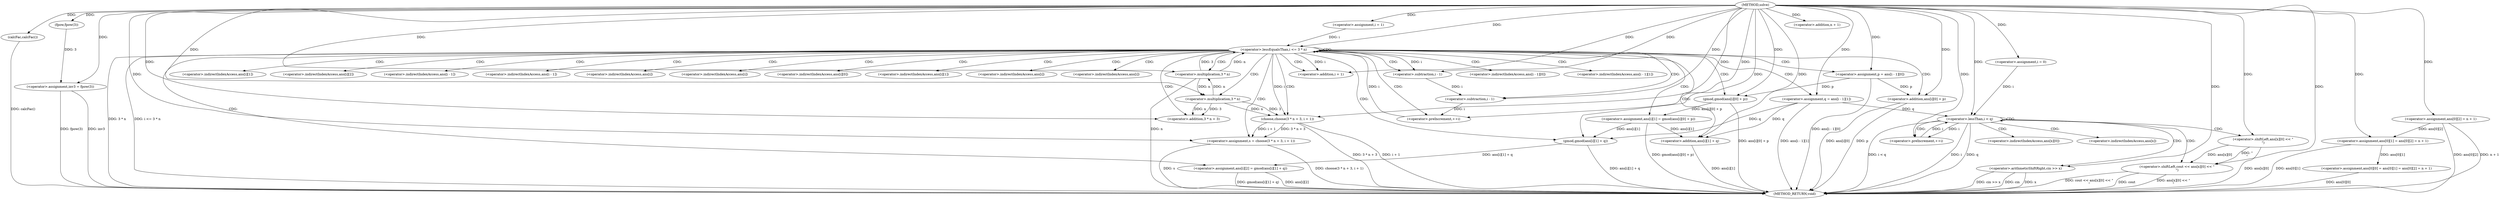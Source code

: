 digraph "solve" {  
"1000265" [label = "(METHOD,solve)" ]
"1000390" [label = "(METHOD_RETURN,void)" ]
"1000267" [label = "(calcFac,calcFac())" ]
"1000268" [label = "(<operator>.assignment,inv3 = fpow(3))" ]
"1000272" [label = "(<operator>.assignment,ans[0][0] = ans[0][1] = ans[0][2] = n + 1)" ]
"1000295" [label = "(<operator>.assignment,i = 1)" ]
"1000298" [label = "(<operator>.lessEqualsThan,i <= 3 * n)" ]
"1000303" [label = "(<operator>.preIncrement,++i)" ]
"1000368" [label = "(<operator>.assignment,i = 0)" ]
"1000371" [label = "(<operator>.lessThan,i < q)" ]
"1000374" [label = "(<operator>.preIncrement,++i)" ]
"1000270" [label = "(fpow,fpow(3))" ]
"1000278" [label = "(<operator>.assignment,ans[0][1] = ans[0][2] = n + 1)" ]
"1000307" [label = "(<operator>.assignment,s = choose(3 * n + 3, i + 1))" ]
"1000319" [label = "(<operator>.assignment,p = ans[i - 1][0])" ]
"1000329" [label = "(<operator>.assignment,q = ans[i - 1][1])" ]
"1000338" [label = "(<operator>.assignment,ans[i][1] = gmod(ans[i][0] + p))" ]
"1000352" [label = "(<operator>.assignment,ans[i][2] = gmod(ans[i][1] + q))" ]
"1000378" [label = "(<operator>.arithmeticShiftRight,cin >> x)" ]
"1000381" [label = "(<operator>.shiftLeft,cout << ans[x][0] << \"\n\")" ]
"1000284" [label = "(<operator>.assignment,ans[0][2] = n + 1)" ]
"1000300" [label = "(<operator>.multiplication,3 * n)" ]
"1000290" [label = "(<operator>.addition,n + 1)" ]
"1000309" [label = "(choose,choose(3 * n + 3, i + 1))" ]
"1000344" [label = "(gmod,gmod(ans[i][0] + p))" ]
"1000358" [label = "(gmod,gmod(ans[i][1] + q))" ]
"1000383" [label = "(<operator>.shiftLeft,ans[x][0] << \"\n\")" ]
"1000310" [label = "(<operator>.addition,3 * n + 3)" ]
"1000315" [label = "(<operator>.addition,i + 1)" ]
"1000345" [label = "(<operator>.addition,ans[i][0] + p)" ]
"1000359" [label = "(<operator>.addition,ans[i][1] + q)" ]
"1000311" [label = "(<operator>.multiplication,3 * n)" ]
"1000324" [label = "(<operator>.subtraction,i - 1)" ]
"1000334" [label = "(<operator>.subtraction,i - 1)" ]
"1000321" [label = "(<operator>.indirectIndexAccess,ans[i - 1][0])" ]
"1000331" [label = "(<operator>.indirectIndexAccess,ans[i - 1][1])" ]
"1000339" [label = "(<operator>.indirectIndexAccess,ans[i][1])" ]
"1000353" [label = "(<operator>.indirectIndexAccess,ans[i][2])" ]
"1000322" [label = "(<operator>.indirectIndexAccess,ans[i - 1])" ]
"1000332" [label = "(<operator>.indirectIndexAccess,ans[i - 1])" ]
"1000340" [label = "(<operator>.indirectIndexAccess,ans[i])" ]
"1000354" [label = "(<operator>.indirectIndexAccess,ans[i])" ]
"1000384" [label = "(<operator>.indirectIndexAccess,ans[x][0])" ]
"1000346" [label = "(<operator>.indirectIndexAccess,ans[i][0])" ]
"1000360" [label = "(<operator>.indirectIndexAccess,ans[i][1])" ]
"1000385" [label = "(<operator>.indirectIndexAccess,ans[x])" ]
"1000347" [label = "(<operator>.indirectIndexAccess,ans[i])" ]
"1000361" [label = "(<operator>.indirectIndexAccess,ans[i])" ]
  "1000267" -> "1000390"  [ label = "DDG: calcFac()"] 
  "1000268" -> "1000390"  [ label = "DDG: fpow(3)"] 
  "1000272" -> "1000390"  [ label = "DDG: ans[0][0]"] 
  "1000278" -> "1000390"  [ label = "DDG: ans[0][1]"] 
  "1000284" -> "1000390"  [ label = "DDG: ans[0][2]"] 
  "1000284" -> "1000390"  [ label = "DDG: n + 1"] 
  "1000300" -> "1000390"  [ label = "DDG: n"] 
  "1000298" -> "1000390"  [ label = "DDG: 3 * n"] 
  "1000298" -> "1000390"  [ label = "DDG: i <= 3 * n"] 
  "1000371" -> "1000390"  [ label = "DDG: i"] 
  "1000371" -> "1000390"  [ label = "DDG: q"] 
  "1000371" -> "1000390"  [ label = "DDG: i < q"] 
  "1000378" -> "1000390"  [ label = "DDG: x"] 
  "1000378" -> "1000390"  [ label = "DDG: cin >> x"] 
  "1000383" -> "1000390"  [ label = "DDG: ans[x][0]"] 
  "1000381" -> "1000390"  [ label = "DDG: ans[x][0] << \"\n\""] 
  "1000381" -> "1000390"  [ label = "DDG: cout << ans[x][0] << \"\n\""] 
  "1000307" -> "1000390"  [ label = "DDG: s"] 
  "1000309" -> "1000390"  [ label = "DDG: 3 * n + 3"] 
  "1000309" -> "1000390"  [ label = "DDG: i + 1"] 
  "1000307" -> "1000390"  [ label = "DDG: choose(3 * n + 3, i + 1)"] 
  "1000319" -> "1000390"  [ label = "DDG: ans[i - 1][0]"] 
  "1000329" -> "1000390"  [ label = "DDG: ans[i - 1][1]"] 
  "1000345" -> "1000390"  [ label = "DDG: ans[i][0]"] 
  "1000345" -> "1000390"  [ label = "DDG: p"] 
  "1000344" -> "1000390"  [ label = "DDG: ans[i][0] + p"] 
  "1000338" -> "1000390"  [ label = "DDG: gmod(ans[i][0] + p)"] 
  "1000352" -> "1000390"  [ label = "DDG: ans[i][2]"] 
  "1000359" -> "1000390"  [ label = "DDG: ans[i][1]"] 
  "1000358" -> "1000390"  [ label = "DDG: ans[i][1] + q"] 
  "1000352" -> "1000390"  [ label = "DDG: gmod(ans[i][1] + q)"] 
  "1000378" -> "1000390"  [ label = "DDG: cin"] 
  "1000268" -> "1000390"  [ label = "DDG: inv3"] 
  "1000381" -> "1000390"  [ label = "DDG: cout"] 
  "1000265" -> "1000267"  [ label = "DDG: "] 
  "1000270" -> "1000268"  [ label = "DDG: 3"] 
  "1000265" -> "1000268"  [ label = "DDG: "] 
  "1000278" -> "1000272"  [ label = "DDG: ans[0][1]"] 
  "1000265" -> "1000295"  [ label = "DDG: "] 
  "1000265" -> "1000368"  [ label = "DDG: "] 
  "1000265" -> "1000270"  [ label = "DDG: "] 
  "1000284" -> "1000278"  [ label = "DDG: ans[0][2]"] 
  "1000265" -> "1000278"  [ label = "DDG: "] 
  "1000295" -> "1000298"  [ label = "DDG: i"] 
  "1000303" -> "1000298"  [ label = "DDG: i"] 
  "1000265" -> "1000298"  [ label = "DDG: "] 
  "1000300" -> "1000298"  [ label = "DDG: n"] 
  "1000300" -> "1000298"  [ label = "DDG: 3"] 
  "1000334" -> "1000303"  [ label = "DDG: i"] 
  "1000265" -> "1000303"  [ label = "DDG: "] 
  "1000309" -> "1000307"  [ label = "DDG: 3 * n + 3"] 
  "1000309" -> "1000307"  [ label = "DDG: i + 1"] 
  "1000344" -> "1000338"  [ label = "DDG: ans[i][0] + p"] 
  "1000358" -> "1000352"  [ label = "DDG: ans[i][1] + q"] 
  "1000368" -> "1000371"  [ label = "DDG: i"] 
  "1000374" -> "1000371"  [ label = "DDG: i"] 
  "1000265" -> "1000371"  [ label = "DDG: "] 
  "1000329" -> "1000371"  [ label = "DDG: q"] 
  "1000371" -> "1000374"  [ label = "DDG: i"] 
  "1000265" -> "1000374"  [ label = "DDG: "] 
  "1000265" -> "1000284"  [ label = "DDG: "] 
  "1000265" -> "1000300"  [ label = "DDG: "] 
  "1000311" -> "1000300"  [ label = "DDG: n"] 
  "1000265" -> "1000307"  [ label = "DDG: "] 
  "1000265" -> "1000319"  [ label = "DDG: "] 
  "1000265" -> "1000329"  [ label = "DDG: "] 
  "1000265" -> "1000378"  [ label = "DDG: "] 
  "1000265" -> "1000381"  [ label = "DDG: "] 
  "1000383" -> "1000381"  [ label = "DDG: \"\n\""] 
  "1000383" -> "1000381"  [ label = "DDG: ans[x][0]"] 
  "1000265" -> "1000290"  [ label = "DDG: "] 
  "1000265" -> "1000309"  [ label = "DDG: "] 
  "1000298" -> "1000309"  [ label = "DDG: i"] 
  "1000311" -> "1000309"  [ label = "DDG: 3"] 
  "1000311" -> "1000309"  [ label = "DDG: n"] 
  "1000319" -> "1000344"  [ label = "DDG: p"] 
  "1000265" -> "1000344"  [ label = "DDG: "] 
  "1000338" -> "1000358"  [ label = "DDG: ans[i][1]"] 
  "1000329" -> "1000358"  [ label = "DDG: q"] 
  "1000265" -> "1000358"  [ label = "DDG: "] 
  "1000265" -> "1000383"  [ label = "DDG: "] 
  "1000311" -> "1000310"  [ label = "DDG: 3"] 
  "1000311" -> "1000310"  [ label = "DDG: n"] 
  "1000265" -> "1000310"  [ label = "DDG: "] 
  "1000298" -> "1000315"  [ label = "DDG: i"] 
  "1000265" -> "1000315"  [ label = "DDG: "] 
  "1000319" -> "1000345"  [ label = "DDG: p"] 
  "1000265" -> "1000345"  [ label = "DDG: "] 
  "1000338" -> "1000359"  [ label = "DDG: ans[i][1]"] 
  "1000329" -> "1000359"  [ label = "DDG: q"] 
  "1000265" -> "1000359"  [ label = "DDG: "] 
  "1000265" -> "1000311"  [ label = "DDG: "] 
  "1000300" -> "1000311"  [ label = "DDG: n"] 
  "1000265" -> "1000324"  [ label = "DDG: "] 
  "1000298" -> "1000324"  [ label = "DDG: i"] 
  "1000324" -> "1000334"  [ label = "DDG: i"] 
  "1000265" -> "1000334"  [ label = "DDG: "] 
  "1000298" -> "1000303"  [ label = "CDG: "] 
  "1000298" -> "1000332"  [ label = "CDG: "] 
  "1000298" -> "1000315"  [ label = "CDG: "] 
  "1000298" -> "1000340"  [ label = "CDG: "] 
  "1000298" -> "1000344"  [ label = "CDG: "] 
  "1000298" -> "1000307"  [ label = "CDG: "] 
  "1000298" -> "1000359"  [ label = "CDG: "] 
  "1000298" -> "1000310"  [ label = "CDG: "] 
  "1000298" -> "1000324"  [ label = "CDG: "] 
  "1000298" -> "1000298"  [ label = "CDG: "] 
  "1000298" -> "1000345"  [ label = "CDG: "] 
  "1000298" -> "1000321"  [ label = "CDG: "] 
  "1000298" -> "1000360"  [ label = "CDG: "] 
  "1000298" -> "1000354"  [ label = "CDG: "] 
  "1000298" -> "1000353"  [ label = "CDG: "] 
  "1000298" -> "1000338"  [ label = "CDG: "] 
  "1000298" -> "1000309"  [ label = "CDG: "] 
  "1000298" -> "1000319"  [ label = "CDG: "] 
  "1000298" -> "1000346"  [ label = "CDG: "] 
  "1000298" -> "1000329"  [ label = "CDG: "] 
  "1000298" -> "1000331"  [ label = "CDG: "] 
  "1000298" -> "1000361"  [ label = "CDG: "] 
  "1000298" -> "1000300"  [ label = "CDG: "] 
  "1000298" -> "1000347"  [ label = "CDG: "] 
  "1000298" -> "1000358"  [ label = "CDG: "] 
  "1000298" -> "1000311"  [ label = "CDG: "] 
  "1000298" -> "1000334"  [ label = "CDG: "] 
  "1000298" -> "1000352"  [ label = "CDG: "] 
  "1000298" -> "1000322"  [ label = "CDG: "] 
  "1000298" -> "1000339"  [ label = "CDG: "] 
  "1000371" -> "1000371"  [ label = "CDG: "] 
  "1000371" -> "1000385"  [ label = "CDG: "] 
  "1000371" -> "1000384"  [ label = "CDG: "] 
  "1000371" -> "1000383"  [ label = "CDG: "] 
  "1000371" -> "1000374"  [ label = "CDG: "] 
  "1000371" -> "1000378"  [ label = "CDG: "] 
  "1000371" -> "1000381"  [ label = "CDG: "] 
}
